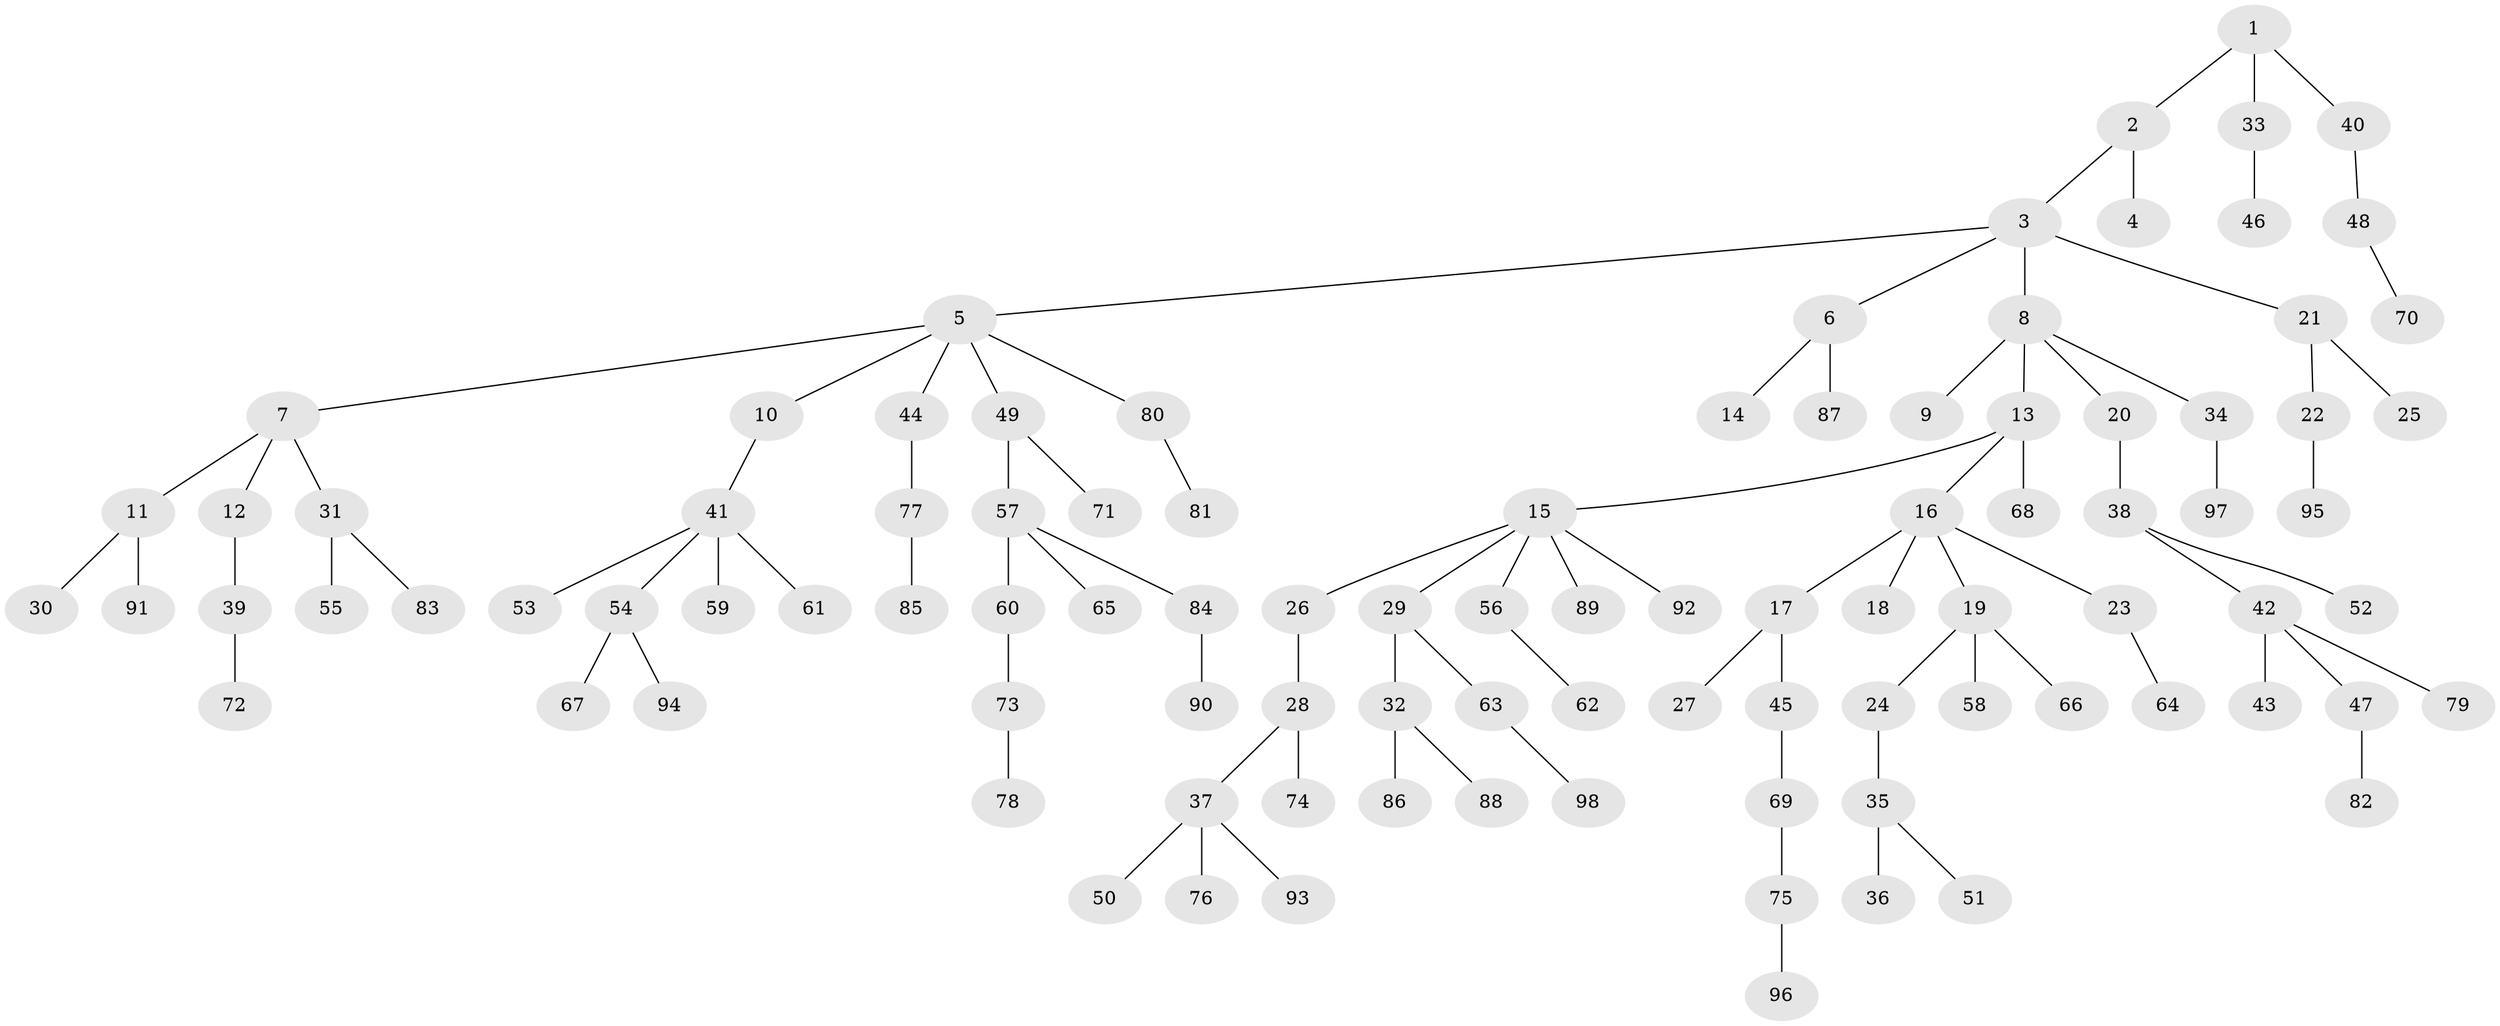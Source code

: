 // coarse degree distribution, {4: 0.058823529411764705, 8: 0.014705882352941176, 1: 0.5588235294117647, 6: 0.029411764705882353, 2: 0.22058823529411764, 3: 0.08823529411764706, 7: 0.014705882352941176, 5: 0.014705882352941176}
// Generated by graph-tools (version 1.1) at 2025/24/03/03/25 07:24:06]
// undirected, 98 vertices, 97 edges
graph export_dot {
graph [start="1"]
  node [color=gray90,style=filled];
  1;
  2;
  3;
  4;
  5;
  6;
  7;
  8;
  9;
  10;
  11;
  12;
  13;
  14;
  15;
  16;
  17;
  18;
  19;
  20;
  21;
  22;
  23;
  24;
  25;
  26;
  27;
  28;
  29;
  30;
  31;
  32;
  33;
  34;
  35;
  36;
  37;
  38;
  39;
  40;
  41;
  42;
  43;
  44;
  45;
  46;
  47;
  48;
  49;
  50;
  51;
  52;
  53;
  54;
  55;
  56;
  57;
  58;
  59;
  60;
  61;
  62;
  63;
  64;
  65;
  66;
  67;
  68;
  69;
  70;
  71;
  72;
  73;
  74;
  75;
  76;
  77;
  78;
  79;
  80;
  81;
  82;
  83;
  84;
  85;
  86;
  87;
  88;
  89;
  90;
  91;
  92;
  93;
  94;
  95;
  96;
  97;
  98;
  1 -- 2;
  1 -- 33;
  1 -- 40;
  2 -- 3;
  2 -- 4;
  3 -- 5;
  3 -- 6;
  3 -- 8;
  3 -- 21;
  5 -- 7;
  5 -- 10;
  5 -- 44;
  5 -- 49;
  5 -- 80;
  6 -- 14;
  6 -- 87;
  7 -- 11;
  7 -- 12;
  7 -- 31;
  8 -- 9;
  8 -- 13;
  8 -- 20;
  8 -- 34;
  10 -- 41;
  11 -- 30;
  11 -- 91;
  12 -- 39;
  13 -- 15;
  13 -- 16;
  13 -- 68;
  15 -- 26;
  15 -- 29;
  15 -- 56;
  15 -- 89;
  15 -- 92;
  16 -- 17;
  16 -- 18;
  16 -- 19;
  16 -- 23;
  17 -- 27;
  17 -- 45;
  19 -- 24;
  19 -- 58;
  19 -- 66;
  20 -- 38;
  21 -- 22;
  21 -- 25;
  22 -- 95;
  23 -- 64;
  24 -- 35;
  26 -- 28;
  28 -- 37;
  28 -- 74;
  29 -- 32;
  29 -- 63;
  31 -- 55;
  31 -- 83;
  32 -- 86;
  32 -- 88;
  33 -- 46;
  34 -- 97;
  35 -- 36;
  35 -- 51;
  37 -- 50;
  37 -- 76;
  37 -- 93;
  38 -- 42;
  38 -- 52;
  39 -- 72;
  40 -- 48;
  41 -- 53;
  41 -- 54;
  41 -- 59;
  41 -- 61;
  42 -- 43;
  42 -- 47;
  42 -- 79;
  44 -- 77;
  45 -- 69;
  47 -- 82;
  48 -- 70;
  49 -- 57;
  49 -- 71;
  54 -- 67;
  54 -- 94;
  56 -- 62;
  57 -- 60;
  57 -- 65;
  57 -- 84;
  60 -- 73;
  63 -- 98;
  69 -- 75;
  73 -- 78;
  75 -- 96;
  77 -- 85;
  80 -- 81;
  84 -- 90;
}
